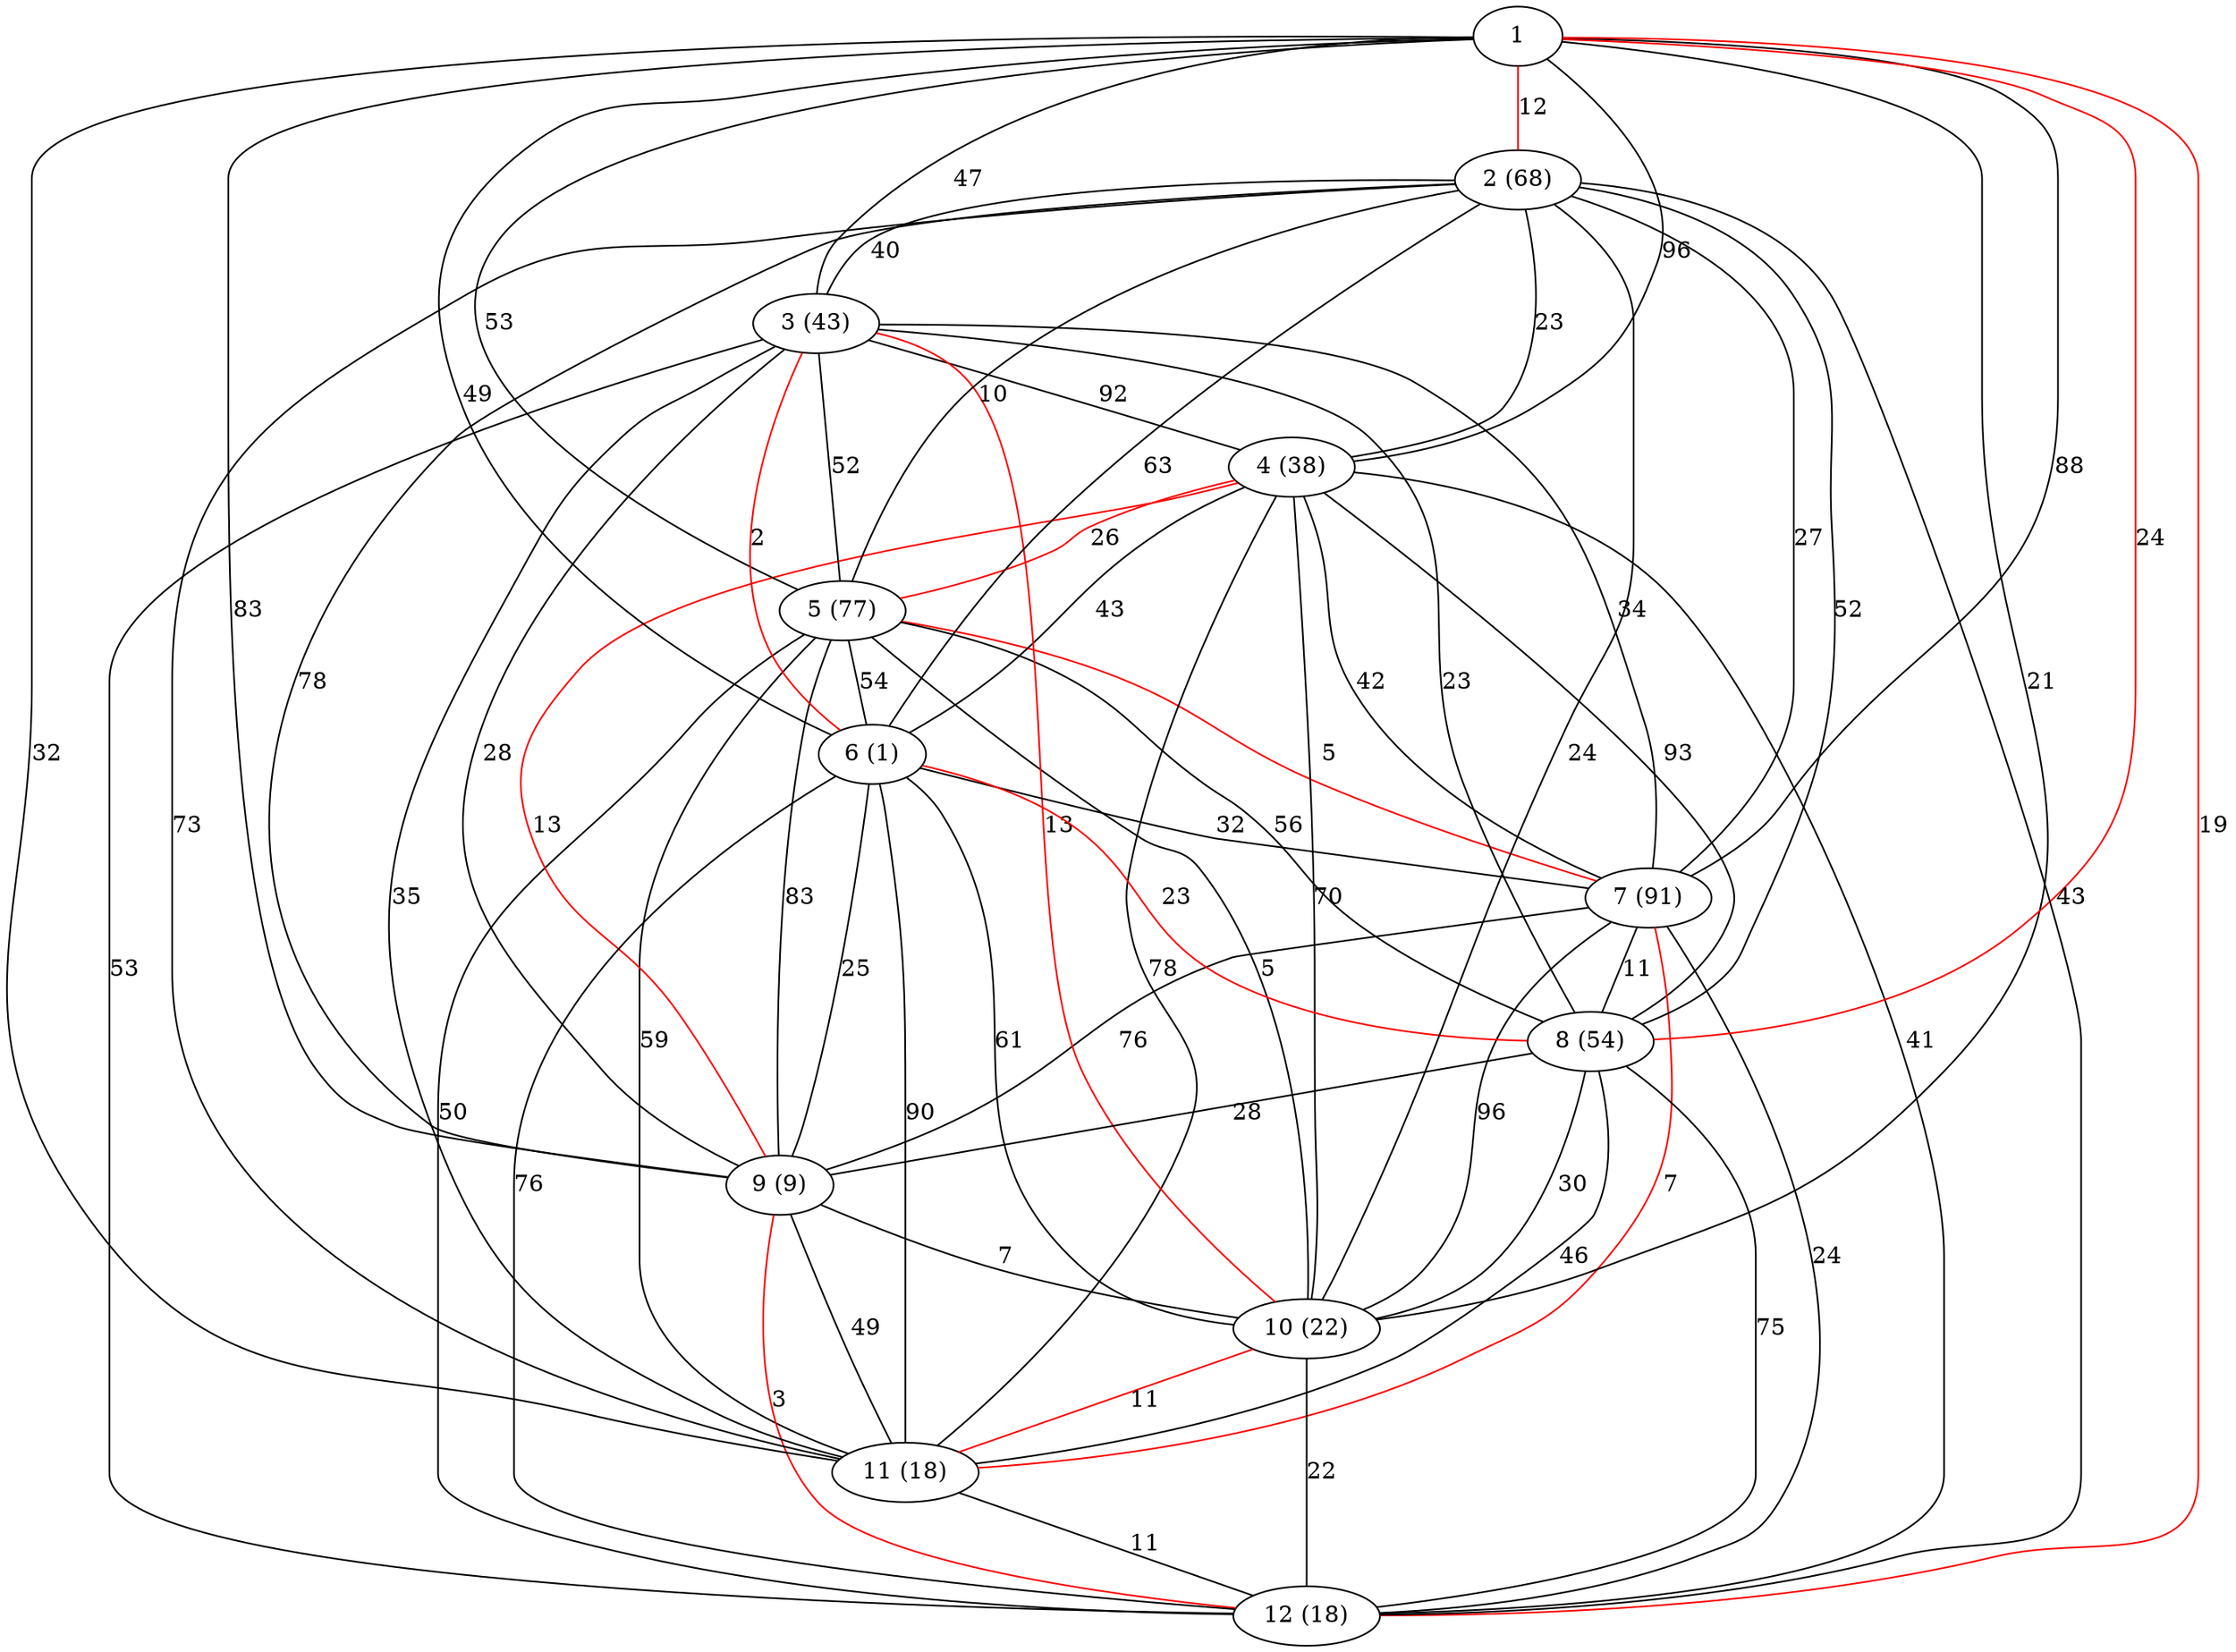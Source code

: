 graph g {
5 -- 9 [label=83 color=black]
4 -- 7 [label=42 color=black]
1 -- 3 [label=47 color=black]
10 -- 11 [label=11 color=red]
4 -- 8 [label=93 color=black]
5 -- 6 [label=54 color=black]
2 -- 8 [label=52 color=black]
6 -- 9 [label=25 color=black]
10 -- 12 [label=22 color=black]
8 -- 9 [label=28 color=black]
4 -- 12 [label=41 color=black]
1 -- 6 [label=49 color=black]
2 -- 12 [label=43 color=black]
7 -- 11 [label=7 color=red]
3 -- 7 [label=34 color=black]
2 -- 5 [label=10 color=black]
1 -- 11 [label=32 color=black]
5 -- 8 [label=56 color=black]
6 -- 12 [label=76 color=black]
1 -- 2 [label=12 color=red]
6 -- 7 [label=32 color=black]
2 -- 9 [label=78 color=black]
3 -- 10 [label=13 color=red]
6 -- 10 [label=61 color=black]
8 -- 10 [label=30 color=black]
5 -- 12 [label=50 color=black]
1 -- 5 [label=53 color=black]
9 -- 11 [label=49 color=black]
3 -- 6 [label=2 color=red]
1 -- 10 [label=21 color=black]
7 -- 9 [label=76 color=black]
4 -- 10 [label=70 color=black]
2 -- 6 [label=63 color=black]
7 -- 10 [label=96 color=black]
5 -- 11 [label=59 color=black]
4 -- 5 [label=26 color=red]
8 -- 11 [label=46 color=black]
6 -- 11 [label=90 color=black]
1 -- 4 [label=96 color=black]
2 -- 10 [label=24 color=black]
9 -- 10 [label=7 color=black]
3 -- 9 [label=28 color=black]
2 -- 3 [label=40 color=black]
1 -- 9 [label=83 color=black]
7 -- 12 [label=24 color=black]
6 -- 8 [label=23 color=red]
4 -- 9 [label=13 color=red]
11 -- 12 [label=11 color=black]
4 -- 11 [label=78 color=black]
3 -- 5 [label=52 color=black]
2 -- 7 [label=27 color=black]
5 -- 10 [label=5 color=black]
4 -- 6 [label=43 color=black]
1 -- 12 [label=19 color=red]
8 -- 12 [label=75 color=black]
7 -- 8 [label=11 color=black]
5 -- 7 [label=5 color=red]
2 -- 11 [label=73 color=black]
3 -- 8 [label=23 color=black]
3 -- 11 [label=35 color=black]
1 -- 8 [label=24 color=red]
1 -- 7 [label=88 color=black]
3 -- 12 [label=53 color=black]
3 -- 4 [label=92 color=black]
2 -- 4 [label=23 color=black]
9 -- 12 [label=3 color=red]
2 [label="2 (68)"]
3 [label="3 (43)"]
4 [label="4 (38)"]
5 [label="5 (77)"]
6 [label="6 (1)"]
7 [label="7 (91)"]
8 [label="8 (54)"]
9 [label="9 (9)"]
10 [label="10 (22)"]
11 [label="11 (18)"]
12 [label="12 (18)"]
}